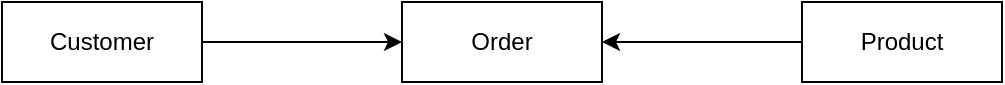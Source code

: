 <mxfile version="23.1.6" type="device">
  <diagram id="R2lEEEUBdFMjLlhIrx00" name="Page-1">
    <mxGraphModel dx="1002" dy="665" grid="1" gridSize="10" guides="1" tooltips="1" connect="1" arrows="1" fold="1" page="1" pageScale="1" pageWidth="850" pageHeight="1100" math="0" shadow="0" extFonts="Permanent Marker^https://fonts.googleapis.com/css?family=Permanent+Marker">
      <root>
        <mxCell id="0" />
        <mxCell id="1" parent="0" />
        <mxCell id="oK8ABF-2ZauaYaYeu6GI-4" style="edgeStyle=orthogonalEdgeStyle;rounded=0;orthogonalLoop=1;jettySize=auto;html=1;exitX=1;exitY=0.5;exitDx=0;exitDy=0;entryX=0;entryY=0.5;entryDx=0;entryDy=0;" edge="1" parent="1" source="oK8ABF-2ZauaYaYeu6GI-1" target="oK8ABF-2ZauaYaYeu6GI-2">
          <mxGeometry relative="1" as="geometry" />
        </mxCell>
        <mxCell id="oK8ABF-2ZauaYaYeu6GI-1" value="Customer" style="whiteSpace=wrap;html=1;align=center;" vertex="1" parent="1">
          <mxGeometry x="40" y="120" width="100" height="40" as="geometry" />
        </mxCell>
        <mxCell id="oK8ABF-2ZauaYaYeu6GI-2" value="Order" style="whiteSpace=wrap;html=1;align=center;" vertex="1" parent="1">
          <mxGeometry x="240" y="120" width="100" height="40" as="geometry" />
        </mxCell>
        <mxCell id="oK8ABF-2ZauaYaYeu6GI-5" style="edgeStyle=orthogonalEdgeStyle;rounded=0;orthogonalLoop=1;jettySize=auto;html=1;exitX=0;exitY=0.5;exitDx=0;exitDy=0;" edge="1" parent="1" source="oK8ABF-2ZauaYaYeu6GI-3" target="oK8ABF-2ZauaYaYeu6GI-2">
          <mxGeometry relative="1" as="geometry" />
        </mxCell>
        <mxCell id="oK8ABF-2ZauaYaYeu6GI-3" value="Product" style="whiteSpace=wrap;html=1;align=center;" vertex="1" parent="1">
          <mxGeometry x="440" y="120" width="100" height="40" as="geometry" />
        </mxCell>
      </root>
    </mxGraphModel>
  </diagram>
</mxfile>
